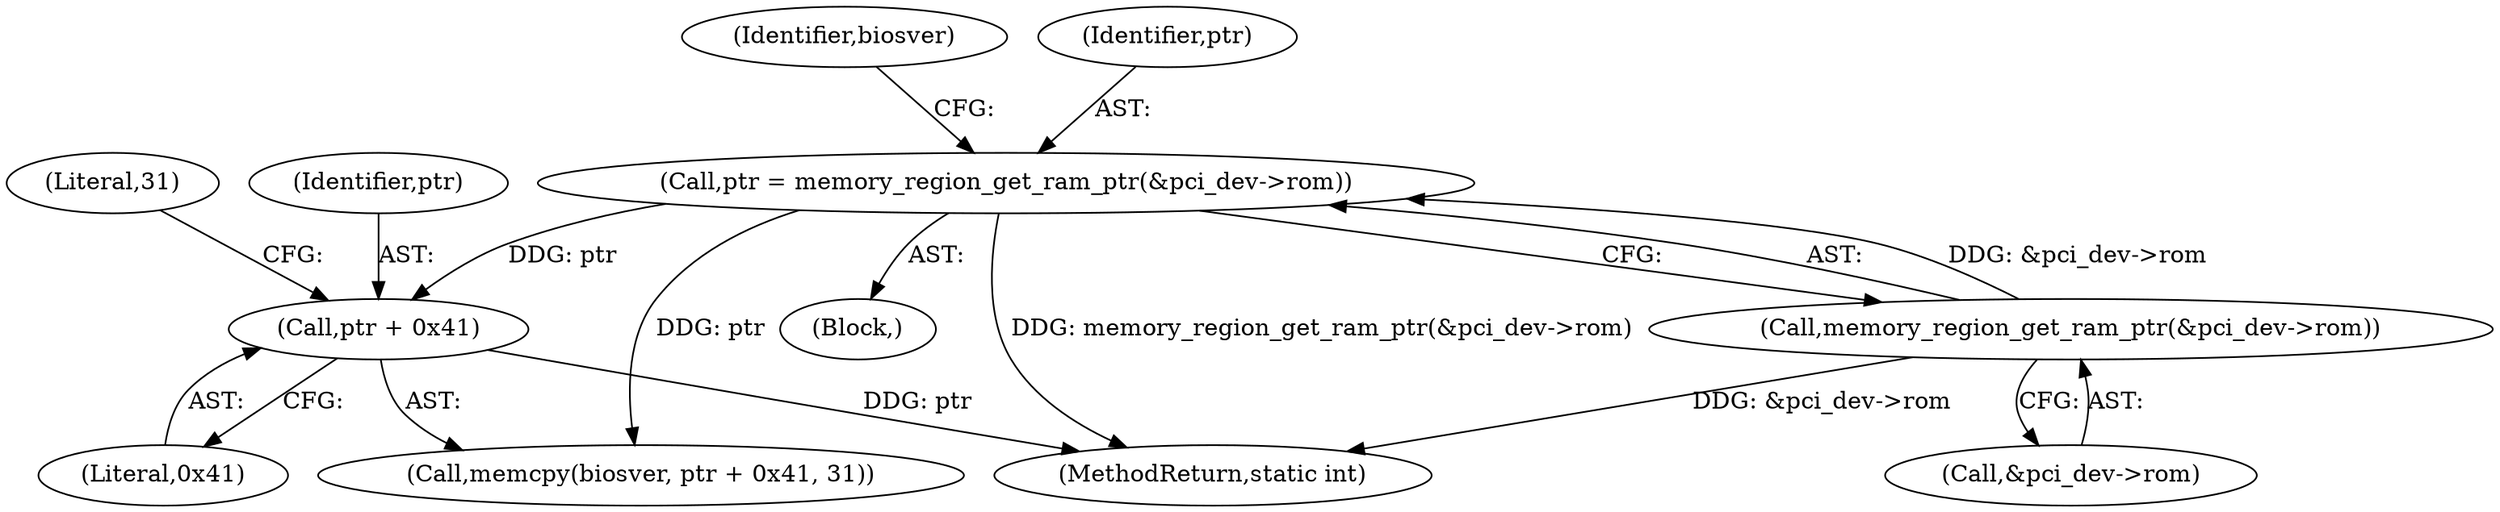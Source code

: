 digraph "0_qemu_844864fbae66935951529408831c2f22367a57b6@pointer" {
"1000344" [label="(Call,ptr + 0x41)"];
"1000335" [label="(Call,ptr = memory_region_get_ram_ptr(&pci_dev->rom))"];
"1000337" [label="(Call,memory_region_get_ram_ptr(&pci_dev->rom))"];
"1000673" [label="(MethodReturn,static int)"];
"1000344" [label="(Call,ptr + 0x41)"];
"1000337" [label="(Call,memory_region_get_ram_ptr(&pci_dev->rom))"];
"1000332" [label="(Block,)"];
"1000347" [label="(Literal,31)"];
"1000343" [label="(Identifier,biosver)"];
"1000345" [label="(Identifier,ptr)"];
"1000346" [label="(Literal,0x41)"];
"1000336" [label="(Identifier,ptr)"];
"1000338" [label="(Call,&pci_dev->rom)"];
"1000342" [label="(Call,memcpy(biosver, ptr + 0x41, 31))"];
"1000335" [label="(Call,ptr = memory_region_get_ram_ptr(&pci_dev->rom))"];
"1000344" -> "1000342"  [label="AST: "];
"1000344" -> "1000346"  [label="CFG: "];
"1000345" -> "1000344"  [label="AST: "];
"1000346" -> "1000344"  [label="AST: "];
"1000347" -> "1000344"  [label="CFG: "];
"1000344" -> "1000673"  [label="DDG: ptr"];
"1000335" -> "1000344"  [label="DDG: ptr"];
"1000335" -> "1000332"  [label="AST: "];
"1000335" -> "1000337"  [label="CFG: "];
"1000336" -> "1000335"  [label="AST: "];
"1000337" -> "1000335"  [label="AST: "];
"1000343" -> "1000335"  [label="CFG: "];
"1000335" -> "1000673"  [label="DDG: memory_region_get_ram_ptr(&pci_dev->rom)"];
"1000337" -> "1000335"  [label="DDG: &pci_dev->rom"];
"1000335" -> "1000342"  [label="DDG: ptr"];
"1000337" -> "1000338"  [label="CFG: "];
"1000338" -> "1000337"  [label="AST: "];
"1000337" -> "1000673"  [label="DDG: &pci_dev->rom"];
}
